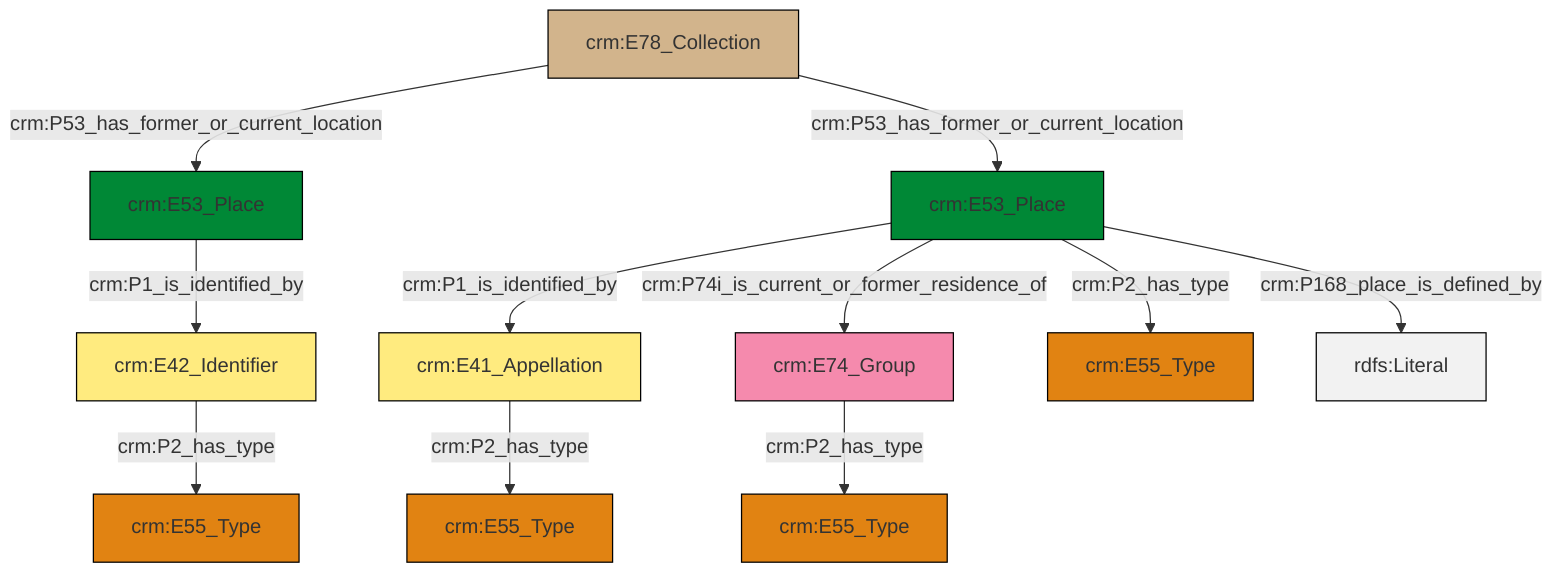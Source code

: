 graph TD
classDef Literal fill:#f2f2f2,stroke:#000000;
classDef CRM_Entity fill:#FFFFFF,stroke:#000000;
classDef Temporal_Entity fill:#00C9E6, stroke:#000000;
classDef Type fill:#E18312, stroke:#000000;
classDef Time-Span fill:#2C9C91, stroke:#000000;
classDef Appellation fill:#FFEB7F, stroke:#000000;
classDef Place fill:#008836, stroke:#000000;
classDef Persistent_Item fill:#B266B2, stroke:#000000;
classDef Conceptual_Object fill:#FFD700, stroke:#000000;
classDef Physical_Thing fill:#D2B48C, stroke:#000000;
classDef Actor fill:#f58aad, stroke:#000000;
classDef PC_Classes fill:#4ce600, stroke:#000000;
classDef Multi fill:#cccccc,stroke:#000000;

0["crm:E53_Place"]:::Place -->|crm:P1_is_identified_by| 1["crm:E41_Appellation"]:::Appellation
2["crm:E74_Group"]:::Actor -->|crm:P2_has_type| 3["crm:E55_Type"]:::Type
6["crm:E53_Place"]:::Place -->|crm:P1_is_identified_by| 7["crm:E42_Identifier"]:::Appellation
0["crm:E53_Place"]:::Place -->|crm:P2_has_type| 8["crm:E55_Type"]:::Type
12["crm:E78_Collection"]:::Physical_Thing -->|crm:P53_has_former_or_current_location| 6["crm:E53_Place"]:::Place
7["crm:E42_Identifier"]:::Appellation -->|crm:P2_has_type| 13["crm:E55_Type"]:::Type
0["crm:E53_Place"]:::Place -->|crm:P74i_is_current_or_former_residence_of| 2["crm:E74_Group"]:::Actor
12["crm:E78_Collection"]:::Physical_Thing -->|crm:P53_has_former_or_current_location| 0["crm:E53_Place"]:::Place
0["crm:E53_Place"]:::Place -->|crm:P168_place_is_defined_by| 20[rdfs:Literal]:::Literal
1["crm:E41_Appellation"]:::Appellation -->|crm:P2_has_type| 9["crm:E55_Type"]:::Type